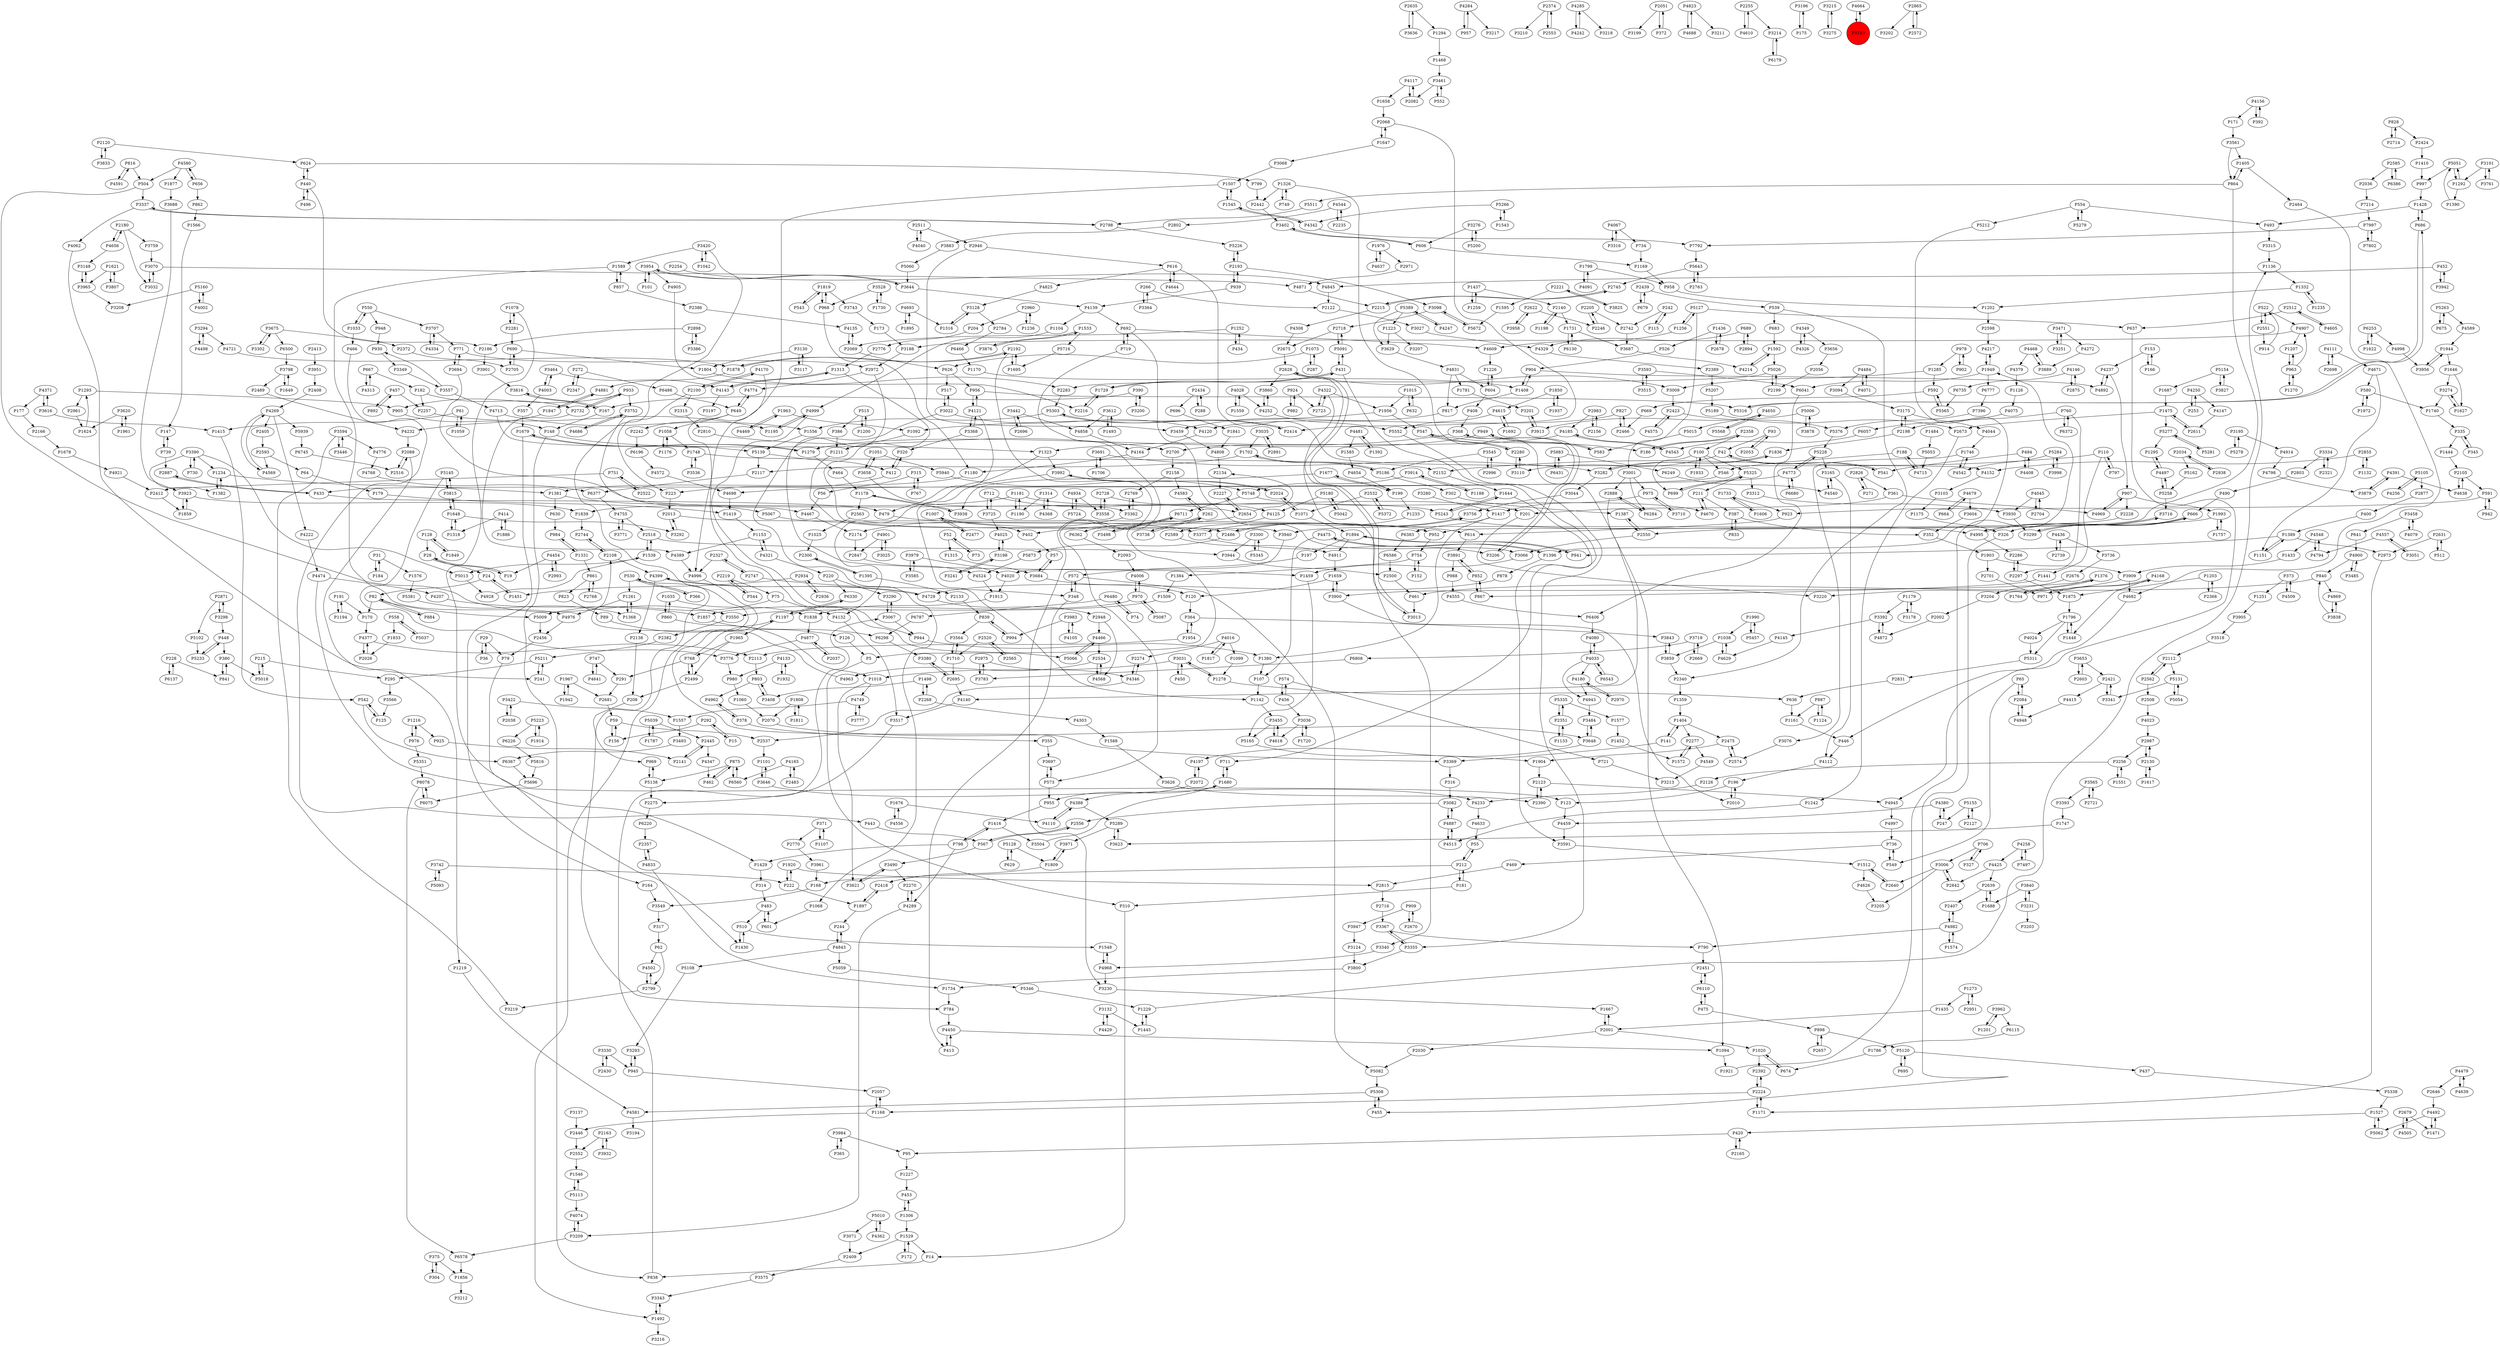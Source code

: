 digraph {
	P1428 -> P493
	P1498 -> P3408
	P3878 -> P5006
	P2442 -> P3402
	P968 -> P1180
	P4389 -> P4996
	P2072 -> P4197
	P2358 -> P100
	P1687 -> P1475
	P4962 -> P378
	P3761 -> P3101
	P1007 -> P2477
	P4133 -> P1932
	P4143 -> P1313
	P3992 -> P2024
	P2961 -> P1624
	P1559 -> P4028
	P504 -> P3337
	P89 -> P126
	P3464 -> P4143
	P5568 -> P4650
	P3175 -> P2198
	P5351 -> P8078
	P1007 -> P402
	P839 -> P994
	P4168 -> P971
	P1376 -> P1764
	P4033 -> P4180
	P4197 -> P2072
	P2002 -> P4872
	P3082 -> P4887
	P1252 -> P434
	P14 -> P838
	P768 -> P1197
	P4020 -> P1913
	P1219 -> P4581
	P504 -> P3550
	P1436 -> P526
	P4877 -> P2037
	P2001 -> P1667
	P2728 -> P4125
	P3648 -> P4197
	P4140 -> P3517
	P3965 -> P3208
	P2871 -> P3298
	P5062 -> P1527
	P1059 -> P61
	P4544 -> P2802
	P4321 -> P220
	P4222 -> P4474
	P721 -> P3213
	P3302 -> P3675
	P3913 -> P3201
	P1894 -> P197
	P6115 -> P1786
	P335 -> P1444
	P1993 -> P1757
	P5325 -> P3312
	P1731 -> P6130
	P2280 -> P3110
	P420 -> P2165
	P2993 -> P4454
	P5087 -> P970
	P1404 -> P141
	P4715 -> P188
	P4117 -> P1658
	P1278 -> P636
	P1897 -> P2418
	P898 -> P2657
	P6298 -> P3380
	P1877 -> P3688
	P827 -> P2466
	P2423 -> P5376
	P2888 -> P6284
	P3504 -> P1680
	P1416 -> P3504
	P4755 -> P3771
	P3594 -> P3446
	P1878 -> P2192
	P3274 -> P1627
	P4349 -> P4326
	P2744 -> P2108
	P686 -> P5316
	P1710 -> P2695
	P1404 -> P2277
	P1153 -> P4389
	P5131 -> P5054
	P4548 -> P4794
	P156 -> P59
	P1273 -> P1435
	P4997 -> P736
	P2631 -> P2973
	P3621 -> P3490
	P4637 -> P1976
	P4237 -> P907
	P4347 -> P462
	P3942 -> P452
	P1099 -> P1278
	P554 -> P5279
	P1622 -> P6253
	P1734 -> P784
	P1256 -> P4609
	P5716 -> P1695
	P3071 -> P2409
	P4284 -> P957
	P220 -> P3290
	P4798 -> P3879
	P390 -> P167
	P2934 -> P1451
	P857 -> P2386
	P994 -> P839
	P592 -> P669
	P957 -> P4284
	P2224 -> P1171
	P952 -> P754
	P1058 -> P1748
	P2565 -> P2520
	P2038 -> P3422
	P2946 -> P3459
	P2268 -> P1498
	P2340 -> P1359
	P2280 -> P547
	P3442 -> P4858
	P4474 -> P4207
	P1259 -> P1437
	P5082 -> P5308
	P2374 -> P3210
	P272 -> P6486
	P4524 -> P1913
	P3742 -> P5093
	P949 -> P583
	P4147 -> P2611
	P949 -> P1279
	P2739 -> P4436
	P1648 -> P3292
	P2445 -> P2141
	P4285 -> P4242
	P1316 -> P3128
	P3051 -> P4557
	P630 -> P984
	P3455 -> P5165
	P2001 -> P1020
	P904 -> P1408
	P3688 -> P3923
	P3103 -> P1175
	P4492 -> P1471
	P3390 -> P5013
	P123 -> P4459
	P3251 -> P3471
	P1161 -> P446
	P4168 -> P1448
	P1659 -> P3900
	P1748 -> P2152
	P3938 -> P1178
	P1018 -> P3621
	P1577 -> P1452
	P4773 -> P5228
	P573 -> P3697
	P541 -> P42
	P387 -> P833
	P3022 -> P1068
	P2551 -> P522
	P3422 -> P2038
	P4170 -> P2100
	P1223 -> P3207
	P1181 -> P1839
	P1234 -> P1382
	P295 -> P3566
	P302 -> P1387
	P930 -> P3349
	P15 -> P292
	P3984 -> P365
	P3124 -> P3800
	P4016 -> P2274
	P2123 -> P2390
	P469 -> P2815
	P5189 -> P2673
	P1417 -> P1380
	P5066 -> P4466
	P3393 -> P1747
	P1627 -> P3274
	P431 -> P5091
	P1382 -> P1234
	P6220 -> P2357
	P5059 -> P5346
	P924 -> P982
	P5552 -> P3355
	P798 -> P1416
	P1405 -> P864
	P522 -> P4907
	P5200 -> P3276
	P771 -> P2972
	P1292 -> P1390
	P580 -> P1972
	P4887 -> P3082
	P2424 -> P1410
	P3566 -> P125
	P288 -> P2434
	P712 -> P3725
	P390 -> P3200
	P1576 -> P5381
	P7214 -> P7997
	P4749 -> P3777
	P1107 -> P371
	P291 -> P2681
	P4388 -> P4110
	P3001 -> P6284
	P1168 -> P2057
	P1617 -> P2130
	P4755 -> P2518
	P1094 -> P1921
	P2113 -> P803
	P1390 -> P5051
	P3044 -> P3756
	P6578 -> P1856
	P887 -> P1161
	P5105 -> P4256
	P3001 -> P2888
	P5015 -> P583
	P2611 -> P1475
	P5696 -> P8075
	P1178 -> P2563
	P1448 -> P1796
	P4185 -> P2700
	P515 -> P1200
	P82 -> P170
	P624 -> P440
	P1796 -> P1448
	P924 -> P2723
	P2747 -> P348
	P958 -> P1202
	P4572 -> P4698
	P5154 -> P3827
	P2105 -> P591
	P1452 -> P1572
	P366 -> P530
	P1533 -> P5716
	P2875 -> P4146
	P153 -> P166
	P2451 -> P6110
	P4346 -> P2537
	P3710 -> P975
	P1261 -> P1368
	P4945 -> P4997
	P4016 -> P1099
	P1895 -> P4693
	P909 -> P2670
	P2654 -> P2227
	P3035 -> P2891
	P3098 -> P2718
	P5883 -> P6249
	P695 -> P5120
	P2051 -> P3199
	P4892 -> P4237
	P335 -> P345
	P7997 -> P7792
	P1234 -> P1381
	P1073 -> P287
	P3833 -> P2120
	P4557 -> P4794
	P1667 -> P2001
	P3594 -> P4776
	P3471 -> P4272
	P3031 -> P450
	P79 -> P1430
	P2215 -> P4308
	P5 -> P310
	P840 -> P4869
	P1847 -> P4881
	P4774 -> P649
	P3771 -> P4755
	P2088 -> P1219
	P3840 -> P3231
	P2034 -> P2938
	P2718 -> P2675
	P2130 -> P2987
	P2216 -> P1729
	P197 -> P572
	P1415 -> P542
	P3256 -> P1551
	P573 -> P955
	P414 -> P1886
	P2972 -> P1459
	P1015 -> P1956
	P1748 -> P3536
	P1649 -> P3798
	P1949 -> P6041
	P7997 -> P7802
	P4982 -> P2407
	P690 -> P1804
	P3859 -> P2340
	P6383 -> P6586
	P3965 -> P3148
	P5883 -> P6431
	P4391 -> P3879
	P3022 -> P517
	P1949 -> P6777
	P3298 -> P448
	P2439 -> P679
	P1170 -> P1408
	P1035 -> P860
	P3653 -> P2421
	P3137 -> P2446
	P2522 -> P751
	P4877 -> P3776
	P3725 -> P712
	P892 -> P457
	P1595 -> P5672
	P2108 -> P4399
	P1677 -> P199
	P3752 -> P4467
	P2763 -> P5643
	P1176 -> P1058
	P28 -> P19
	P402 -> P57
	P3420 -> P1589
	P4549 -> P3213
	P1545 -> P4342
	P1226 -> P604
	P314 -> P483
	P4045 -> P2704
	P683 -> P1592
	P1408 -> P904
	P1368 -> P1261
	P2057 -> P1168
	P1416 -> P798
	P4091 -> P1799
	P153 -> P4237
	P2552 -> P1546
	P790 -> P2451
	P1313 -> P4143
	P3485 -> P4900
	P768 -> P2499
	P2698 -> P4111
	P526 -> P904
	P494 -> P4408
	P3591 -> P1512
	P7396 -> P5376
	P4823 -> P4688
	P3743 -> P173
	P201 -> P3220
	P2205 -> P2742
	P5289 -> P3971
	P3838 -> P4869
	P4326 -> P4349
	P2277 -> P1572
	P970 -> P4006
	P546 -> P433
	P2174 -> P2847
	P878 -> P4729
	P211 -> P387
	P4025 -> P3198
	P4170 -> P5066
	P692 -> P719
	P686 -> P1428
	P1624 -> P1293
	P948 -> P930
	P591 -> P942
	P4003 -> P357
	P6711 -> P3498
	P167 -> P3816
	P1313 -> P3940
	P4794 -> P4548
	P4468 -> P3889
	P3827 -> P5154
	P1538 -> P5013
	P1169 -> P958
	P4322 -> P1956
	P220 -> P6330
	P5565 -> P592
	P5102 -> P5233
	P1878 -> P4881
	P5018 -> P215
	P1408 -> P817
	P5165 -> P1904
	P1285 -> P3009
	P3464 -> P4003
	P2550 -> P3066
	P2716 -> P3367
	P3330 -> P945
	P4679 -> P3604
	P1592 -> P5026
	P110 -> P797
	P24 -> P1451
	P1799 -> P4091
	P2255 -> P4610
	P5093 -> P3742
	P3561 -> P864
	P2414 -> P5303
	P4721 -> P1878
	P4023 -> P2987
	P5180 -> P4125
	P2100 -> P223
	P3368 -> P4121
	P1976 -> P4637
	P1648 -> P3815
	P2585 -> P6386
	P1808 -> P2070
	P754 -> P152
	P2520 -> P1710
	P4121 -> P3368
	P4121 -> P956
	P3900 -> P1659
	P6480 -> P6787
	P2439 -> P539
	P547 -> P186
	P1331 -> P984
	P73 -> P52
	P5091 -> P431
	P3392 -> P4145
	P3128 -> P2784
	P4006 -> P970
	P4284 -> P3217
	P2407 -> P4982
	P1913 -> P1838
	P550 -> P3707
	P2321 -> P3334
	P215 -> P5018
	P3196 -> P175
	P272 -> P2347
	P3623 -> P5289
	P852 -> P867
	P3280 -> P1417
	P6179 -> P3214
	P1179 -> P3178
	P1273 -> P2951
	P1606 -> P1733
	P3006 -> P2842
	P31 -> P184
	P4289 -> P2270
	P1903 -> P2701
	P4639 -> P4479
	P3594 -> P3219
	P182 -> P2732
	P2180 -> P3759
	P4143 -> P3197
	P6367 -> P5696
	P3446 -> P3594
	P1417 -> P6383
	P1035 -> P1838
	P558 -> P1833
	P1433 -> P3909
	P4380 -> P4459
	P42 -> P541
	P6377 -> P4755
	P4002 -> P5160
	P4346 -> P2274
	P1306 -> P453
	P2126 -> P4233
	P3148 -> P3965
	P4497 -> P5258
	P3565 -> P3393
	P2140 -> P1731
	P624 -> P799
	P3646 -> P1101
	P1507 -> P1545
	P6560 -> P875
	P2842 -> P3006
	P4670 -> P211
	P2675 -> P2628
	P3859 -> P3843
	P2165 -> P420
	P2315 -> P2810
	P262 -> P3738
	P1730 -> P3528
	P4469 -> P1963
	P1396 -> P878
	P5155 -> P247
	P4074 -> P3209
	P4252 -> P5552
	P6057 -> P4543
	P2357 -> P4833
	P861 -> P823
	P4540 -> P3165
	P4969 -> P907
	P4467 -> P2174
	P6196 -> P4572
	P433 -> P479
	P3909 -> P4682
	P2971 -> P4871
	P2728 -> P3558
	P5308 -> P455
	P3905 -> P3518
	P816 -> P4591
	P368 -> P1323
	P5303 -> P1556
	P2802 -> P3883
	P2696 -> P3442
	P6253 -> P1622
	P6680 -> P4773
	P1242 -> P4513
	P2300 -> P1395
	P1702 -> P5186
	P355 -> P3697
	P1731 -> P3687
	P666 -> P326
	P4436 -> P3736
	P1819 -> P3743
	P3282 -> P3044
	P2327 -> P2747
	P939 -> P2193
	P242 -> P2742
	P3777 -> P4749
	P3341 -> P2421
	P3117 -> P3130
	P5042 -> P5180
	P4776 -> P4768
	P1747 -> P3623
	P616 -> P4644
	P3067 -> P944
	P3282 -> P1836
	P2409 -> P3575
	P2603 -> P3653
	P4105 -> P3983
	P2192 -> P3230
	P2654 -> P2134
	P196 -> P2010
	P3954 -> P101
	P2973 -> P1171
	P5284 -> P4542
	P6372 -> P760
	P2297 -> P1875
	P4825 -> P3128
	P4459 -> P3591
	P4999 -> P1195
	P3658 -> P3362
	P3716 -> P4995
	P1954 -> P364
	P2134 -> P2227
	P3719 -> P6808
	P456 -> P574
	P2676 -> P3204
	P530 -> P366
	P2512 -> P4605
	P4481 -> P1392
	P292 -> P15
	P988 -> P4555
	P3461 -> P552
	P1092 -> P1211
	P6777 -> P7396
	P4968 -> P3230
	P1746 -> P4542
	P3646 -> P4233
	P799 -> P2442
	P1179 -> P3392
	P1216 -> P976
	P184 -> P31
	P798 -> P4289
	P1384 -> P1509
	P2894 -> P689
	P3675 -> P6500
	P455 -> P5308
	P656 -> P862
	P3036 -> P1720
	P572 -> P5082
	P1389 -> P1151
	P3616 -> P4371
	P4843 -> P5059
	P1692 -> P4615
	P1678 -> P4921
	P626 -> P517
	P375 -> P1856
	P2705 -> P690
	P1894 -> P941
	P4833 -> P1734
	P1961 -> P3620
	P739 -> P147
	P42 -> P3110
	P1235 -> P1332
	P4583 -> P262
	P1492 -> P3216
	P1781 -> P3201
	P6431 -> P5883
	P440 -> P496
	P4125 -> P2589
	P1437 -> P2140
	P554 -> P493
	P706 -> P3006
	P2423 -> P4575
	P3422 -> P1557
	P4112 -> P196
	P3951 -> P2408
	P719 -> P573
	P4556 -> P1676
	P1509 -> P3550
	P4120 -> P4164
	P5258 -> P4497
	P3545 -> P2996
	P1658 -> P2068
	P5335 -> P1577
	P1295 -> P4497
	P65 -> P549
	P3691 -> P1706
	P2163 -> P2552
	P412 -> P223
	P4773 -> P6680
	P4033 -> P4943
	P1956 -> P1092
	P862 -> P1566
	P1202 -> P2598
	P378 -> P4962
	P461 -> P3013
	P4610 -> P2255
	P364 -> P3843
	P3420 -> P1492
	P3947 -> P3124
	P5748 -> P6711
	P861 -> P2768
	P74 -> P6480
	P3094 -> P3175
	P208 -> P784
	P2563 -> P1025
	P1956 -> P547
	P4633 -> P55
	P5207 -> P5189
	P4380 -> P247
	P4484 -> P4071
	P2628 -> P3860
	P1680 -> P711
	P2635 -> P3636
	P4650 -> P5568
	P2224 -> P2392
	P4544 -> P2235
	P191 -> P1194
	P75 -> P5009
	P5051 -> P997
	P1548 -> P4968
	P4626 -> P3205
	P2631 -> P512
	P52 -> P73
	P3110 -> P2280
	P3684 -> P120
	P1786 -> P674
	P2798 -> P3337
	P3961 -> P168
	P1468 -> P3461
	P1261 -> P4976
	P413 -> P4450
	P2975 -> P3783
	P365 -> P3984
	P5511 -> P2798
	P3484 -> P3648
	P5155 -> P2127
	P2180 -> P4656
	P4342 -> P7792
	P327 -> P706
	P1875 -> P1796
	P3979 -> P3585
	P736 -> P549
	P3175 -> P4044
	P2486 -> P5873
	P4075 -> P6057
	P443 -> P567
	P452 -> P3942
	P734 -> P1169
	P4713 -> P1556
	P1498 -> P2268
	P4568 -> P2534
	P244 -> P4843
	P2158 -> P4583
	P2593 -> P64
	P4934 -> P3558
	P583 -> P949
	P3891 -> P988
	P2776 -> P1313
	P760 -> P2297
	P1435 -> P2001
	P2574 -> P2475
	P4269 -> P4222
	P2037 -> P4877
	P841 -> P380
	P5091 -> P2718
	P1914 -> P5223
	P5228 -> P4773
	P4269 -> P5939
	P907 -> P4969
	P904 -> P4892
	P5243 -> P4995
	P1171 -> P2224
	P2898 -> P3386
	P2140 -> P1198
	P2622 -> P3958
	P4557 -> P3051
	P4591 -> P816
	P3274 -> P1740
	P5281 -> P5277
	P1430 -> P510
	P4033 -> P4080
	P2193 -> P3098
	P636 -> P1161
	P315 -> P56
	P5105 -> P2877
	P171 -> P3561
	P3082 -> P2556
	P3983 -> P994
	P2701 -> P971
	P4858 -> P4164
	P186 -> P2358
	P3707 -> P4334
	P1285 -> P592
	P2593 -> P4569
	P4132 -> P3517
	P5277 -> P5281
	P5113 -> P1546
	P4831 -> P1781
	P2072 -> P4388
	P550 -> P948
	P5724 -> P4934
	P4609 -> P1226
	P2483 -> P4165
	P2389 -> P5207
	P3334 -> P2321
	P1445 -> P1229
	P4901 -> P3025
	P2635 -> P1294
	P247 -> P4380
	P2589 -> P4911
	P1197 -> P1965
	P3940 -> P4020
	P1236 -> P2960
	P4067 -> P3316
	P942 -> P591
	P2489 -> P4232
	P550 -> P1033
	P2010 -> P196
	P448 -> P5233
	P4881 -> P1847
	P147 -> P739
	P5223 -> P1914
	P1679 -> P1279
	P2013 -> P952
	P1294 -> P1468
	P3752 -> P4686
	P1546 -> P5113
	P4040 -> P2511
	P8075 -> P8078
	P3032 -> P3070
	P4688 -> P4823
	P3367 -> P3355
	P543 -> P1819
	P1920 -> P2815
	P2714 -> P828
	P164 -> P3549
	P1729 -> P431
	P3390 -> P1234
	P2987 -> P3256
	P4165 -> P6560
	P3725 -> P4025
	P1180 -> P1381
	P326 -> P455
	P5108 -> P3293
	P3694 -> P5243
	P2421 -> P3341
	P93 -> P42
	P1894 -> P4911
	P400 -> P1389
	P1020 -> P2392
	P1437 -> P1259
	P3984 -> P95
	P100 -> P1933
	P2987 -> P2130
	P3368 -> P320
	P3914 -> P5748
	P3815 -> P1648
	P2268 -> P4303
	P1292 -> P5051
	P3334 -> P2803
	P2386 -> P4135
	P860 -> P1035
	P5939 -> P6745
	P2500 -> P461
	P626 -> P956
	P817 -> P3459
	P3653 -> P2603
	P100 -> P5325
	P2372 -> P2705
	P1326 -> P749
	P4247 -> P5389
	P2640 -> P1512
	P2105 -> P4638
	P3616 -> P1415
	P4928 -> P1538
	P2024 -> P3992
	P6253 -> P4998
	P3195 -> P4914
	P3066 -> P1459
	P2193 -> P939
	P2224 -> P1168
	P1648 -> P1318
	P3128 -> P1316
	P522 -> P2551
	P1451 -> P24
	P3215 -> P3275
	P6466 -> P1170
	P1126 -> P4075
	P320 -> P412
	P4111 -> P2698
	P3343 -> P1492
	P2562 -> P2112
	P5026 -> P2283
	P3458 -> P4079
	P3290 -> P3067
	P2960 -> P1236
	P3490 -> P2270
	P1293 -> P905
	P2198 -> P3175
	P2192 -> P1695
	P357 -> P1679
	P542 -> P6367
	P2351 -> P1133
	P1441 -> P867
	P1475 -> P2673
	P4943 -> P3484
	P1104 -> P4999
	P978 -> P902
	P1181 -> P1190
	P3377 -> P3206
	P3198 -> P3241
	P2405 -> P2593
	P2466 -> P827
	P2024 -> P1071
	P1033 -> P550
	P2228 -> P3940
	P2270 -> P4289
	P1436 -> P2678
	P2163 -> P3932
	P2297 -> P2286
	P3962 -> P6115
	P2082 -> P4117
	P3687 -> P4214
	P2970 -> P4180
	P5051 -> P1292
	P1201 -> P3962
	P4028 -> P4252
	P864 -> P1405
	P939 -> P4139
	P2803 -> P490
	P760 -> P6372
	P1323 -> P4132
	P945 -> P3293
	P494 -> P541
	P1592 -> P4214
	P3825 -> P2221
	P5120 -> P695
	P6586 -> P2500
	P898 -> P5120
	P3098 -> P5672
	P287 -> P1073
	P3364 -> P266
	P2390 -> P2123
	P2768 -> P861
	P3518 -> P2112
	P3299 -> P666
	P1585 -> P4654
	P222 -> P1897
	P2679 -> P1471
	P4808 -> P2134
	P1545 -> P1507
	P5211 -> P241
	P4907 -> P3188
	P3675 -> P2372
	P2100 -> P2315
	P1507 -> P4996
	P2670 -> P909
	P2723 -> P4322
	P5389 -> P3629
	P2242 -> P6196
	P4269 -> P2405
	P976 -> P5351
	P614 -> P3891
	P5139 -> P2117
	P3068 -> P1507
	P749 -> P1326
	P6130 -> P1731
	P2678 -> P1436
	P592 -> P5565
	P970 -> P1857
	P3132 -> P1445
	P2831 -> P636
	P5010 -> P4362
	P1796 -> P5311
	P1151 -> P1389
	P262 -> P4583
	P1538 -> P2518
	P4111 -> P4671
	P3312 -> P3930
	P699 -> P5325
	P2068 -> P1647
	P803 -> P3408
	P2374 -> P2553
	P3549 -> P317
	P1278 -> P3031
	P1404 -> P2475
	P2996 -> P3545
	P4901 -> P2847
	P3909 -> P3220
	P3889 -> P4468
	P3316 -> P4067
	P6711 -> P6362
	P4982 -> P790
	P2695 -> P4140
	P606 -> P1169
	P378 -> P355
	P2960 -> P204
	P5113 -> P4074
	P2518 -> P3944
	P1944 -> P3956
	P6041 -> P6406
	P212 -> P55
	P4843 -> P5108
	P4479 -> P4639
	P4003 -> P3464
	P2520 -> P2565
	P115 -> P242
	P2518 -> P1538
	P56 -> P4467
	P3315 -> P1136
	P1175 -> P326
	P4664 -> P3193
	P1543 -> P5266
	P166 -> P153
	P3550 -> P2382
	P2639 -> P2407
	P606 -> P3402
	P4968 -> P1548
	P4156 -> P171
	P679 -> P2439
	P3390 -> P1382
	P674 -> P1020
	P4233 -> P4633
	P2550 -> P1387
	P1512 -> P2640
	P1967 -> P2681
	P310 -> P14
	P747 -> P4641
	P204 -> P2776
	P2186 -> P3901
	P4581 -> P3194
	P3067 -> P3290
	P4146 -> P6735
	P969 -> P5138
	P4887 -> P4513
	P2508 -> P4023
	P852 -> P3891
	P211 -> P4670
	P3101 -> P3761
	P5672 -> P3098
	P5940 -> P5748
	P3209 -> P6578
	P4914 -> P4798
	P75 -> P4132
	P1190 -> P1181
	P5873 -> P4524
	P1211 -> P2486
	P4067 -> P734
	P1921 -> P1949
	P4242 -> P4285
	P181 -> P310
	P168 -> P3549
	P2553 -> P2374
	P3188 -> P2972
	P1315 -> P3684
	P530 -> P969
	P2219 -> P544
	P667 -> P182
	P5006 -> P3913
	P760 -> P2198
	P6110 -> P475
	P2108 -> P2744
	P1203 -> P2368
	P4044 -> P1746
	P172 -> P1529
	P4575 -> P2423
	P3195 -> P5278
	P4481 -> P1585
	P4408 -> P494
	P1646 -> P3274
	P604 -> P1226
	P574 -> P456
	P4502 -> P2799
	P3691 -> P3282
	P3620 -> P1624
	P2088 -> P2516
	P3838 -> P840
	P1256 -> P5127
	P840 -> P461
	P515 -> P386
	P2534 -> P4568
	P1574 -> P4982
	P1804 -> P2283
	P266 -> P3364
	P5211 -> P295
	P3198 -> P4025
	P542 -> P125
	P1746 -> P3076
	P2534 -> P4963
	P6110 -> P2451
	P2084 -> P65
	P4729 -> P4399
	P1033 -> P466
	P52 -> P1315
	P5154 -> P1687
	P5289 -> P3623
	P2130 -> P1617
	P364 -> P1954
	P2446 -> P2552
	P2254 -> P4845
	P6330 -> P1197
	P2679 -> P4505
	P3362 -> P2769
	P253 -> P4250
	P4232 -> P2088
	P3883 -> P5060
	P2056 -> P2199
	P5160 -> P4002
	P3528 -> P968
	P5006 -> P3878
	P2227 -> P2654
	P440 -> P2186
	P3891 -> P852
	P408 -> P368
	P1937 -> P1850
	P199 -> P1677
	P6745 -> P2516
	P1251 -> P3905
	P3564 -> P1710
	P875 -> P462
	P2221 -> P1595
	P4121 -> P479
	P1551 -> P3256
	P567 -> P2556
	P3022 -> P4120
	P1965 -> P768
	P1963 -> P4469
	P4656 -> P3148
	P490 -> P666
	P5060 -> P3644
	P414 -> P1318
	P1153 -> P4321
	P483 -> P601
	P4995 -> P3716
	P4117 -> P2082
	P2123 -> P4945
	P4845 -> P2122
	P126 -> P5
	P2120 -> P624
	P4256 -> P5105
	P2198 -> P1836
	P1020 -> P674
	P5243 -> P1644
	P914 -> P522
	P547 -> P2280
	P3130 -> P1804
	P179 -> P1419
	P984 -> P1331
	P3958 -> P2622
	P4214 -> P1592
	P1227 -> P453
	P1071 -> P1894
	P1572 -> P2277
	P1216 -> P925
	P4650 -> P5015
	P689 -> P2894
	P110 -> P1441
	P2026 -> P4377
	P907 -> P1993
	P580 -> P1740
	P59 -> P2537
	P315 -> P767
	P215 -> P295
	P7497 -> P4258
	P371 -> P2770
	P5026 -> P2199
	P784 -> P4450
	P387 -> P352
	P496 -> P440
	P2798 -> P5226
	P649 -> P2242
	P5303 -> P2414
	P907 -> P2228
	P909 -> P3947
	P816 -> P504
	P823 -> P89
	P3013 -> P2628
	P4644 -> P616
	P101 -> P3954
	P5278 -> P3195
	P453 -> P1306
	P1396 -> P4475
	P2274 -> P4346
	P2445 -> P4347
	P857 -> P1589
	P5186 -> P1702
	P2975 -> P4346
	P2255 -> P3214
	P2769 -> P3362
	P5010 -> P3071
	P4139 -> P692
	P1527 -> P5062
	P860 -> P1018
	P4145 -> P4629
	P3214 -> P6179
	P4638 -> P2105
	P82 -> P884
	P1419 -> P1153
	P1740 -> P335
	P2486 -> P3756
	P2412 -> P1859
	P5372 -> P2532
	P1849 -> P128
	P4871 -> P2215
	P141 -> P3369
	P2408 -> P4269
	P4454 -> P2993
	P3528 -> P1730
	P2122 -> P3027
	P649 -> P1058
	P3515 -> P3593
	P4831 -> P817
	P5316 -> P686
	P4024 -> P5311
	P4693 -> P1895
	P1676 -> P4110
	P4963 -> P2108
	P3355 -> P3367
	P3558 -> P2728
	P4371 -> P177
	P6226 -> P5816
	P2639 -> P1688
	P1195 -> P4999
	P1527 -> P420
	P902 -> P978
	P2855 -> P4152
	P1680 -> P955
	P2156 -> P2983
	P1932 -> P4133
	P667 -> P4313
	P1025 -> P2300
	P3256 -> P2126
	P4080 -> P4033
	P6735 -> P5565
	P4313 -> P667
	P3798 -> P2489
	P1178 -> P3938
	P4362 -> P5010
	P5186 -> P302
	P3719 -> P2669
	P4399 -> P2138
	P2810 -> P2700
	P1886 -> P414
	P4905 -> P2216
	P3536 -> P1748
	P3330 -> P2430
	P1566 -> P147
	P2871 -> P5102
	P6386 -> P2585
	P440 -> P624
	P1293 -> P2961
	P5816 -> P5696
	P730 -> P3390
	P1136 -> P1332
	P963 -> P4907
	P177 -> P2166
	P3612 -> P1493
	P616 -> P4152
	P475 -> P898
	P692 -> P4609
	P5389 -> P1223
	P1078 -> P1429
	P956 -> P5316
	P4679 -> P664
	P4133 -> P980
	P4342 -> P1545
	P5228 -> P3165
	P3684 -> P57
	P3200 -> P390
	P371 -> P1107
	P4872 -> P3392
	P4207 -> P1857
	P241 -> P5211
	P5223 -> P6226
	P2215 -> P2745
	P348 -> P572
	P2826 -> P361
	P3076 -> P2574
	P1207 -> P963
	P1018 -> P4749
	P475 -> P6110
	P3979 -> P4020
	P3604 -> P352
	P2877 -> P400
	P2695 -> P3380
	P3498 -> P6711
	P1954 -> P2113
	P3944 -> P2500
	P457 -> P892
	P4322 -> P3340
	P2646 -> P4492
	P4272 -> P3889
	P5277 -> P1295
	P1395 -> P2133
	P4686 -> P3752
	P1060 -> P2070
	P457 -> P2257
	P4391 -> P4638
	P2100 -> P4170
	P3145 -> P3776
	P2704 -> P4045
	P1051 -> P5940
	P348 -> P413
	P1318 -> P1648
	P1229 -> P1445
	P2669 -> P3719
	P1133 -> P2351
	P1729 -> P2216
	P188 -> P546
	P4258 -> P7497
	P4454 -> P19
	P4474 -> P123
	P1799 -> P958
	P4164 -> P1180
	P3971 -> P1809
	P1710 -> P3564
	P3392 -> P4872
	P1252 -> P2069
	P1993 -> P2550
	P1038 -> P4629
	P2281 -> P1078
	P5131 -> P3341
	P3798 -> P1649
	P6543 -> P4033
	P29 -> P79
	P1556 -> P5139
	P1381 -> P630
	P3204 -> P2002
	P3275 -> P3215
	P3035 -> P1702
	P3230 -> P1667
	P5279 -> P554
	P4252 -> P3860
	P1279 -> P464
	P188 -> P4715
	P1787 -> P5039
	P191 -> P170
	P706 -> P327
	P4285 -> P3218
	P4349 -> P3656
	P5138 -> P2275
	P1859 -> P3923
	P933 -> P2732
	P2158 -> P2769
	P4900 -> P840
	P1904 -> P2123
	P4998 -> P3956
	P2887 -> P433
	P1326 -> P1094
	P530 -> P1261
	P1529 -> P2409
	P1429 -> P314
	P373 -> P1251
	P2799 -> P4502
	P3557 -> P4713
	P554 -> P5212
	P2392 -> P2224
	P6406 -> P4080
	P2742 -> P3687
	P4589 -> P1944
	P5053 -> P4715
	P945 -> P2057
	P2865 -> P3202
	P4823 -> P3211
	P1942 -> P1967
	P4921 -> P2412
	P1695 -> P2192
	P4016 -> P1817
	P4629 -> P1038
	P1809 -> P2418
	P2951 -> P1273
	P3294 -> P4721
	P199 -> P1233
	P4682 -> P446
	P5338 -> P1527
	P2537 -> P1101
	P944 -> P1380
	P59 -> P156
	P978 -> P1285
	P4250 -> P4147
	P1197 -> P6330
	P3675 -> P3302
	P4615 -> P1692
	P4071 -> P4484
	P1475 -> P2611
	P1856 -> P3212
	P2221 -> P3825
	P3231 -> P3203
	P3459 -> P4808
	P2084 -> P4948
	P3658 -> P1051
	P3471 -> P3251
	P61 -> P1415
	P2117 -> P6377
	P3300 -> P5345
	P2948 -> P4466
	P361 -> P201
	P2180 -> P3032
	P544 -> P2219
	P3742 -> P222
	P4907 -> P1207
	P372 -> P2051
	P5263 -> P4589
	P1194 -> P191
	P1589 -> P4976
	P3694 -> P771
	P3561 -> P1405
	P751 -> P2522
	P464 -> P1178
	P2138 -> P208
	P2983 -> P2156
	P19 -> P28
	P4948 -> P2084
	P4548 -> P1433
	P2972 -> P4774
	P2499 -> P208
	P8078 -> P6578
	P433 -> P2887
	P4513 -> P4887
	P6808 -> P3783
	P170 -> P4377
	P7802 -> P7997
	P3402 -> P606
	P3901 -> P3816
	P128 -> P28
	P1380 -> P107
	P1976 -> P2971
	P3276 -> P606
	P690 -> P2705
	P747 -> P291
	P982 -> P924
	P4466 -> P2534
	P1679 -> P164
	P1811 -> P1808
	P446 -> P4112
	P1314 -> P4368
	P3367 -> P790
	P833 -> P387
	P1323 -> P3992
	P228 -> P841
	P1270 -> P963
	P4671 -> P1151
	P373 -> P4509
	P4425 -> P2842
	P2430 -> P3330
	P5263 -> P675
	P2112 -> P2562
	P1392 -> P4481
	P4505 -> P2679
	P1644 -> P3591
	P2421 -> P4415
	P3380 -> P2695
	P2051 -> P372
	P1819 -> P543
	P1588 -> P3626
	P173 -> P3188
	P1071 -> P2024
	P3876 -> P1533
	P3629 -> P4831
	P483 -> P510
	P4180 -> P2970
	P968 -> P1819
	P2732 -> P4389
	P2070 -> P3648
	P7792 -> P5643
	P479 -> P614
	P4250 -> P253
	P3355 -> P3800
	P3292 -> P2013
	P803 -> P4962
	P3930 -> P3299
	P3006 -> P3205
	P345 -> P335
	P2347 -> P272
	P2275 -> P6220
	P57 -> P3684
	P3626 -> P2390
	P4450 -> P1094
	P1990 -> P5457
	P1702 -> P2117
	P980 -> P1060
	P5643 -> P2763
	P3455 -> P4618
	P976 -> P1216
	P1405 -> P2464
	P2654 -> P402
	P2770 -> P3961
	P3759 -> P3070
	P3493 -> P6367
	P3900 -> P2010
	P637 -> P4945
	P4618 -> P3455
	P316 -> P3082
	P3241 -> P3198
	P517 -> P3022
	P1389 -> P941
	P2585 -> P2036
	P1038 -> P3859
	P262 -> P5
	P1389 -> P2973
	P3656 -> P2056
	P2257 -> P1195
	P4656 -> P2180
	P1078 -> P2281
	P875 -> P5138
	P1529 -> P14
	P4475 -> P1396
	P55 -> P212
	P1621 -> P3807
	P2464 -> P4682
	P222 -> P1920
	P223 -> P2013
	P3840 -> P1688
	P93 -> P2053
	P3843 -> P3859
	P4329 -> P2389
	P632 -> P1015
	P2732 -> P933
	P456 -> P3036
	P1841 -> P4808
	P3031 -> P1278
	P3860 -> P4252
	P4615 -> P5552
	P591 -> P923
	P2036 -> P7214
	P4436 -> P2739
	P3294 -> P4498
	P5325 -> P699
	P1850 -> P4615
	P666 -> P3299
	P3031 -> P1018
	P3517 -> P2275
	P5127 -> P637
	P4654 -> P199
	P31 -> P1576
	P864 -> P5511
	P4033 -> P6543
	P304 -> P375
	P3783 -> P2975
	P975 -> P1417
	P181 -> P212
	P167 -> P148
	P3442 -> P2696
	P828 -> P2424
	P827 -> P4120
	P5009 -> P2456
	P242 -> P115
	P4399 -> P4729
	P2141 -> P2445
	P2747 -> P2327
	P1676 -> P4556
	P8078 -> P8075
	P4492 -> P5062
	P4773 -> P4698
	P2700 -> P2158
	P4999 -> P944
	P5128 -> P1809
	P5160 -> P3208
	P2418 -> P1897
	P905 -> P148
	P4377 -> P2113
	P5376 -> P5228
	P3206 -> P368
	P2477 -> P1007
	P970 -> P5087
	P1647 -> P3068
	P601 -> P483
	P5039 -> P1787
	P493 -> P3315
	P5643 -> P2745
	P754 -> P1384
	P558 -> P5037
	P4237 -> P4892
	P228 -> P6137
	P1475 -> P5277
	P1200 -> P515
	P5139 -> P412
	P1410 -> P997
	P2934 -> P2936
	P431 -> P1729
	P4371 -> P3616
	P2219 -> P75
	P3776 -> P980
	P712 -> P2654
	P3006 -> P2640
	P3276 -> P5200
	P689 -> P4329
	P6480 -> P74
	P2681 -> P59
	P2382 -> P5211
	P3620 -> P1961
	P971 -> P4168
	P696 -> P1841
	P5748 -> P4670
	P5266 -> P1543
	P2277 -> P4549
	P3914 -> P1188
	P4217 -> P1949
	P1493 -> P3612
	P5120 -> P437
	P3009 -> P2423
	P5258 -> P3716
	P1897 -> P244
	P2499 -> P768
	P2532 -> P5372
	P128 -> P1849
	P4165 -> P2483
	P1706 -> P3691
	P1188 -> P3914
	P3575 -> P3343
	P875 -> P6560
	P6362 -> P2093
	P380 -> P841
	P4749 -> P1557
	P2456 -> P79
	P3644 -> P3954
	P100 -> P546
	P3738 -> P262
	P1808 -> P1811
	P5162 -> P5258
	P4569 -> P4269
	P6284 -> P2888
	P2511 -> P4040
	P62 -> P2799
	P3923 -> P1859
	P5037 -> P558
	P955 -> P1416
	P736 -> P469
	P798 -> P1429
	P5180 -> P5042
	P4269 -> P4569
	P4475 -> P107
	P975 -> P3710
	P5311 -> P2831
	P864 -> P952
	P3130 -> P3117
	P1042 -> P3420
	P3557 -> P930
	P1757 -> P1993
	P437 -> P5338
	P1644 -> P5243
	P5039 -> P2445
	P448 -> P380
	P5226 -> P2193
	P1764 -> P1376
	P352 -> P1903
	P4641 -> P747
	P4698 -> P1419
	P2556 -> P567
	P2826 -> P271
	P3337 -> P2798
	P120 -> P364
	P2799 -> P3219
	P1331 -> P861
	P4833 -> P2357
	P616 -> P4825
	P3458 -> P641
	P1332 -> P1235
	P5308 -> P4581
	P5266 -> P4342
	P3165 -> P4540
	P4079 -> P3458
	P36 -> P29
	P4045 -> P3930
	P3593 -> P6041
	P412 -> P320
	P1836 -> P3282
	P4995 -> P2286
	P3998 -> P5284
	P1181 -> P201
	P574 -> P721
	P767 -> P315
	P2628 -> P3013
	P1051 -> P3658
	P539 -> P2340
	P884 -> P82
	P2948 -> P4568
	P4497 -> P1295
	P1381 -> P5067
	P4466 -> P5066
	P1223 -> P3629
	P4498 -> P3294
	P3962 -> P1201
	P1933 -> P100
	P3800 -> P1734
	P1733 -> P923
	P2205 -> P2246
	P5067 -> P3377
	P3420 -> P1042
	P4831 -> P604
	P24 -> P82
	P1132 -> P2855
	P549 -> P736
	P4843 -> P244
	P3697 -> P573
	P3490 -> P3621
	P2069 -> P626
	P2946 -> P616
	P4377 -> P2026
	P649 -> P4774
	P2622 -> P2246
	P4388 -> P5289
	P3593 -> P3515
	P3585 -> P3979
	P4258 -> P4425
	P1332 -> P1202
	P1326 -> P2442
	P2898 -> P2186
	P5284 -> P3998
	P2192 -> P1878
	P669 -> P2466
	P271 -> P2826
	P1688 -> P2639
	P4110 -> P4388
	P2120 -> P3833
	P1817 -> P4016
	P1428 -> P686
	P2013 -> P3292
	P867 -> P852
	P3036 -> P4618
	P3807 -> P1621
	P4185 -> P4543
	P4605 -> P2512
	P1847 -> P4232
	P2030 -> P5082
	P1733 -> P1606
	P2413 -> P3951
	P1659 -> P120
	P3293 -> P945
	P1965 -> P2499
	P4139 -> P1104
	P2936 -> P2934
	P4303 -> P1588
	P2358 -> P186
	P452 -> P4845
	P2127 -> P5155
	P797 -> P110
	P62 -> P4502
	P3992 -> P1142
	P1589 -> P857
	P3612 -> P4858
	P771 -> P3694
	P1833 -> P2026
	P392 -> P4156
	P2246 -> P2205
	P4135 -> P2069
	P1529 -> P172
	P1484 -> P5053
	P5325 -> P211
	P1459 -> P5165
	P462 -> P875
	P839 -> P3564
	P6486 -> P649
	P3956 -> P1944
	P1819 -> P968
	P1920 -> P222
	P2562 -> P2508
	P4869 -> P3838
	P3132 -> P4429
	P3386 -> P2898
	P100 -> P699
	P2532 -> P1071
	P552 -> P3461
	P512 -> P2631
	P3816 -> P167
	P997 -> P1428
	P5127 -> P3001
	P107 -> P1142
	P2283 -> P5303
	P420 -> P95
	P380 -> P5018
	P572 -> P348
	P3954 -> P3644
	P1142 -> P3455
	P82 -> P5009
	P5233 -> P448
	P923 -> P614
	P4543 -> P4185
	P3001 -> P975
	P3736 -> P2676
	P3408 -> P803
	P3390 -> P730
	P1058 -> P1176
	P1314 -> P1190
	P3340 -> P4968
	P3298 -> P2871
	P2865 -> P2572
	P4934 -> P5724
	P3879 -> P4391
	P838 -> P3067
	P292 -> P156
	P2351 -> P5335
	P2001 -> P2030
	P5335 -> P2351
	P1512 -> P4626
	P963 -> P1207
	P4429 -> P3132
	P4180 -> P4943
	P2511 -> P2946
	P196 -> P123
	P2199 -> P5026
	P4713 -> P5139
	P1990 -> P1038
	P4479 -> P2646
	P3362 -> P2174
	P5346 -> P1229
	P510 -> P1548
	P2598 -> P4217
	P3337 -> P4062
	P6137 -> P228
	P4334 -> P3707
	P1838 -> P4877
	P386 -> P1211
	P4976 -> P2456
	P3545 -> P5186
	P65 -> P2084
	P2434 -> P696
	P1857 -> P6298
	P2053 -> P93
	P4509 -> P373
	P4542 -> P1746
	P4415 -> P4948
	P434 -> P1252
	P5013 -> P4928
	P2888 -> P4140
	P3145 -> P3815
	P5127 -> P1256
	P1068 -> P601
	P2516 -> P2088
	P5212 -> P1396
	P110 -> P2152
	P28 -> P24
	P148 -> P1323
	P1101 -> P3646
	P4911 -> P1659
	P3101 -> P1292
	P5389 -> P4247
	P4982 -> P1574
	P3565 -> P2721
	P2718 -> P5091
	P3648 -> P3484
	P2368 -> P1203
	P2938 -> P2034
	P2983 -> P4185
	P4580 -> P656
	P2475 -> P2574
	P4028 -> P1559
	P629 -> P5128
	P4468 -> P4379
	P3815 -> P3145
	P61 -> P1059
	P3954 -> P4905
	P4146 -> P2875
	P1949 -> P4217
	P1677 -> P3938
	P5381 -> P1368
	P4484 -> P3094
	P3369 -> P316
	P3178 -> P1179
	P4729 -> P2948
	P3209 -> P4074
	P361 -> P4969
	P1492 -> P3343
	P1198 -> P2140
	P2166 -> P1678
	P2034 -> P5162
	P95 -> P1227
	P4580 -> P504
	P4693 -> P1316
	P1621 -> P3965
	P1306 -> P1529
	P3923 -> P1839
	P152 -> P754
	P4768 -> P6377
	P1557 -> P3493
	P4450 -> P413
	P3201 -> P3913
	P5457 -> P1990
	P2551 -> P914
	P1387 -> P2550
	P3193 -> P4664
	P3707 -> P771
	P1395 -> P2300
	P4322 -> P2723
	P2286 -> P2297
	P3983 -> P4105
	P656 -> P4580
	P751 -> P2412
	P4156 -> P392
	P1646 -> P1627
	P510 -> P1430
	P567 -> P3490
	P1229 -> P1136
	P4379 -> P1126
	P4580 -> P1877
	P2847 -> P4524
	P1359 -> P1404
	P3756 -> P2486
	P6249 -> P4540
	P692 -> P3066
	P4368 -> P1314
	P1533 -> P3876
	P4900 -> P3485
	P2891 -> P3035
	P148 -> P838
	P1015 -> P632
	P212 -> P181
	P3636 -> P2635
	P2068 -> P2414
	P4062 -> P241
	P1903 -> P3909
	P175 -> P3196
	P3644 -> P4139
	P539 -> P683
	P2855 -> P1132
	P2069 -> P4135
	P4996 -> P3369
	P431 -> P711
	P1233 -> P3377
	P768 -> P291
	P675 -> P5263
	P266 -> P2122
	P3349 -> P3557
	P963 -> P1270
	P1972 -> P580
	P317 -> P62
	P3932 -> P2163
	P2721 -> P3565
	P2657 -> P898
	P2475 -> P1904
	P3461 -> P2082
	P466 -> P443
	P4425 -> P2639
	P1279 -> P1679
	P2572 -> P2865
	P3165 -> P4112
	P4555 -> P6406
	P182 -> P2257
	P2193 -> P5226
	P2784 -> P6466
	P887 -> P1124
	P739 -> P2887
	P4671 -> P580
	P2112 -> P5131
	P3027 -> P4329
	P1168 -> P2446
	P2093 -> P4006
	P1647 -> P2068
	P64 -> P179
	P3070 -> P3032
	P3231 -> P3840
	P6500 -> P3798
	P1720 -> P3036
	P2281 -> P690
	P2815 -> P2716
	P1839 -> P2744
	P1471 -> P4492
	P450 -> P3031
	P4321 -> P1153
	P1963 -> P1092
	P6787 -> P6298
	P1203 -> P1875
	P719 -> P692
	P5128 -> P629
	P2434 -> P288
	P925 -> P2141
	P4152 -> P3103
	P828 -> P2714
	P2235 -> P4544
	P2152 -> P1644
	P2745 -> P2215
	P2512 -> P637
	P125 -> P542
	P29 -> P36
	P1850 -> P1937
	P3070 -> P4871
	P212 -> P168
	P5138 -> P969
	P933 -> P3752
	P5054 -> P5131
	P956 -> P4121
	P711 -> P1680
	P2133 -> P839
	P604 -> P408
	P5345 -> P3300
	P1444 -> P2105
	P368 -> P3206
	P1809 -> P3971
	P2673 -> P1242
	P1124 -> P887
	P2327 -> P4996
	P664 -> P4679
	P641 -> P4900
	P1376 -> P3900
	P933 -> P905
	P1967 -> P1942
	P941 -> P1894
	P1073 -> P626
	P1944 -> P1646
	P1796 -> P4024
	P2628 -> P3009
	P4289 -> P3209
	P4308 -> P2675
	P3300 -> P3944
	P375 -> P304
	P141 -> P1404
	P3025 -> P4901
	P3193 [shape=circle]
	P3193 [style=filled]
	P3193 [fillcolor=red]
}